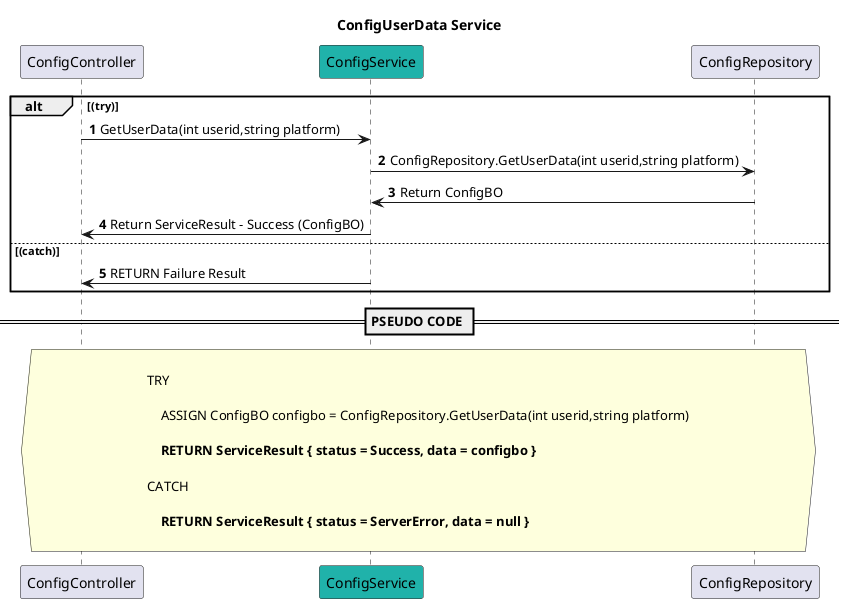 @startuml

title ConfigUserData Service
autonumber

participant ConfigController
participant ConfigService #LightSeaGreen
participant ConfigRepository

alt (try)

   ConfigController -> ConfigService : GetUserData(int userid,string platform)
   ConfigService -> ConfigRepository : ConfigRepository.GetUserData(int userid,string platform)
   ConfigRepository ->ConfigService : Return ConfigBO
   ConfigService -> ConfigController : Return ServiceResult - Success (ConfigBO)


else (catch)
    ConfigService -> ConfigController : RETURN Failure Result

end


== PSEUDO CODE ==

hnote across

TRY

    ASSIGN ConfigBO configbo = ConfigRepository.GetUserData(int userid,string platform)

    **RETURN ServiceResult { status = Success, data = configbo }**

CATCH

    **RETURN ServiceResult { status = ServerError, data = null }**
    
end note

@enduml
